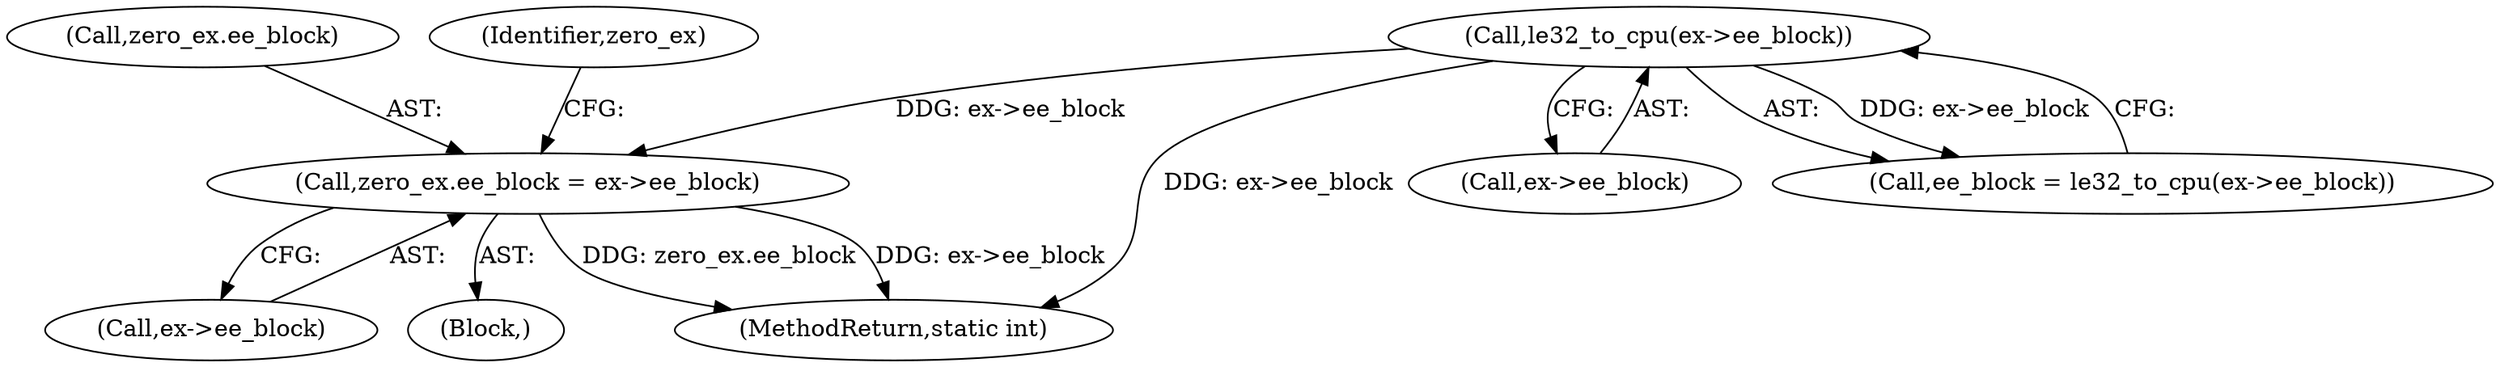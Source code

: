 digraph "0_linux_667eff35a1f56fa74ce98a0c7c29a40adc1ba4e3@pointer" {
"1000378" [label="(Call,zero_ex.ee_block = ex->ee_block)"];
"1000191" [label="(Call,le32_to_cpu(ex->ee_block))"];
"1000378" [label="(Call,zero_ex.ee_block = ex->ee_block)"];
"1000382" [label="(Call,ex->ee_block)"];
"1000377" [label="(Block,)"];
"1000192" [label="(Call,ex->ee_block)"];
"1000379" [label="(Call,zero_ex.ee_block)"];
"1000191" [label="(Call,le32_to_cpu(ex->ee_block))"];
"1000453" [label="(MethodReturn,static int)"];
"1000189" [label="(Call,ee_block = le32_to_cpu(ex->ee_block))"];
"1000387" [label="(Identifier,zero_ex)"];
"1000378" -> "1000377"  [label="AST: "];
"1000378" -> "1000382"  [label="CFG: "];
"1000379" -> "1000378"  [label="AST: "];
"1000382" -> "1000378"  [label="AST: "];
"1000387" -> "1000378"  [label="CFG: "];
"1000378" -> "1000453"  [label="DDG: zero_ex.ee_block"];
"1000378" -> "1000453"  [label="DDG: ex->ee_block"];
"1000191" -> "1000378"  [label="DDG: ex->ee_block"];
"1000191" -> "1000189"  [label="AST: "];
"1000191" -> "1000192"  [label="CFG: "];
"1000192" -> "1000191"  [label="AST: "];
"1000189" -> "1000191"  [label="CFG: "];
"1000191" -> "1000453"  [label="DDG: ex->ee_block"];
"1000191" -> "1000189"  [label="DDG: ex->ee_block"];
}
